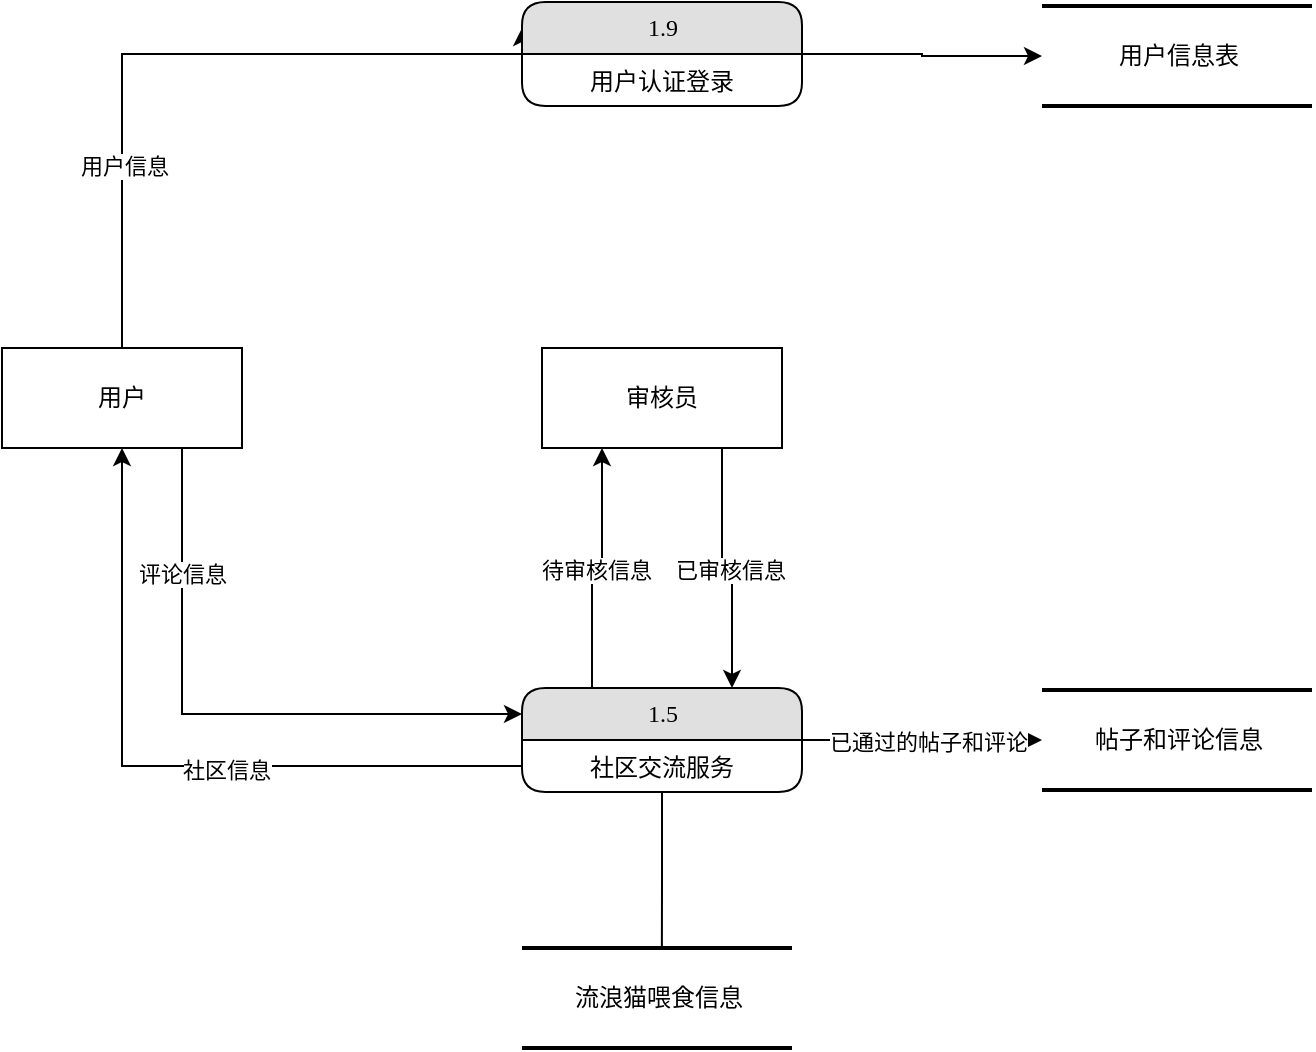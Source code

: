<mxfile version="22.1.7" type="github">
  <diagram name="Page-1" id="52a04d89-c75d-2922-d76d-85b35f80e030">
    <mxGraphModel dx="1477" dy="995" grid="1" gridSize="10" guides="1" tooltips="1" connect="1" arrows="1" fold="1" page="1" pageScale="1" pageWidth="1100" pageHeight="850" background="none" math="0" shadow="0">
      <root>
        <mxCell id="0" />
        <mxCell id="1" parent="0" />
        <mxCell id="21ea969265ad0168-30" value="用户信息表" style="html=1;rounded=0;shadow=0;comic=0;labelBackgroundColor=none;strokeWidth=2;fontFamily=Verdana;fontSize=12;align=center;shape=mxgraph.ios7ui.horLines;" parent="1" vertex="1">
          <mxGeometry x="610" y="109" width="135" height="50" as="geometry" />
        </mxCell>
        <mxCell id="17472293e6e8944d-4" value="帖子和评论信息" style="html=1;rounded=0;shadow=0;comic=0;labelBackgroundColor=none;strokeWidth=2;fontFamily=Verdana;fontSize=12;align=center;shape=mxgraph.ios7ui.horLines;" parent="1" vertex="1">
          <mxGeometry x="610" y="451" width="135" height="50" as="geometry" />
        </mxCell>
        <mxCell id="dwps5ERsAA-hx8bJXmVy-15" style="edgeStyle=orthogonalEdgeStyle;rounded=0;orthogonalLoop=1;jettySize=auto;html=1;exitX=0.75;exitY=1;exitDx=0;exitDy=0;entryX=0.75;entryY=0;entryDx=0;entryDy=0;" edge="1" parent="1" source="17472293e6e8944d-29" target="1fdf3b25b50cf41e-1">
          <mxGeometry relative="1" as="geometry" />
        </mxCell>
        <mxCell id="dwps5ERsAA-hx8bJXmVy-16" value="已审核信息" style="edgeLabel;html=1;align=center;verticalAlign=middle;resizable=0;points=[];" vertex="1" connectable="0" parent="dwps5ERsAA-hx8bJXmVy-15">
          <mxGeometry x="0.074" y="-1" relative="1" as="geometry">
            <mxPoint y="-1" as="offset" />
          </mxGeometry>
        </mxCell>
        <mxCell id="17472293e6e8944d-29" value="审核员" style="whiteSpace=wrap;html=1;rounded=0;shadow=0;comic=0;labelBackgroundColor=none;strokeWidth=1;fontFamily=Verdana;fontSize=12;align=center;" parent="1" vertex="1">
          <mxGeometry x="360" y="280" width="120" height="50" as="geometry" />
        </mxCell>
        <mxCell id="dwps5ERsAA-hx8bJXmVy-2" style="edgeStyle=orthogonalEdgeStyle;rounded=0;orthogonalLoop=1;jettySize=auto;html=1;exitX=0.75;exitY=1;exitDx=0;exitDy=0;entryX=0;entryY=0.25;entryDx=0;entryDy=0;" edge="1" parent="1" source="17472293e6e8944d-30" target="1fdf3b25b50cf41e-1">
          <mxGeometry relative="1" as="geometry" />
        </mxCell>
        <mxCell id="dwps5ERsAA-hx8bJXmVy-4" value="评论信息" style="edgeLabel;html=1;align=center;verticalAlign=middle;resizable=0;points=[];" vertex="1" connectable="0" parent="dwps5ERsAA-hx8bJXmVy-2">
          <mxGeometry x="-0.59" relative="1" as="geometry">
            <mxPoint y="1" as="offset" />
          </mxGeometry>
        </mxCell>
        <mxCell id="dwps5ERsAA-hx8bJXmVy-8" style="edgeStyle=orthogonalEdgeStyle;rounded=0;orthogonalLoop=1;jettySize=auto;html=1;exitX=0.5;exitY=0;exitDx=0;exitDy=0;entryX=0;entryY=0.25;entryDx=0;entryDy=0;" edge="1" parent="1" source="17472293e6e8944d-30" target="1fdf3b25b50cf41e-11">
          <mxGeometry relative="1" as="geometry">
            <Array as="points">
              <mxPoint x="150" y="133" />
              <mxPoint x="350" y="133" />
            </Array>
          </mxGeometry>
        </mxCell>
        <mxCell id="dwps5ERsAA-hx8bJXmVy-9" value="用户信息" style="edgeLabel;html=1;align=center;verticalAlign=middle;resizable=0;points=[];" vertex="1" connectable="0" parent="dwps5ERsAA-hx8bJXmVy-8">
          <mxGeometry x="-0.495" y="-1" relative="1" as="geometry">
            <mxPoint as="offset" />
          </mxGeometry>
        </mxCell>
        <mxCell id="17472293e6e8944d-30" value="用户" style="whiteSpace=wrap;html=1;rounded=0;shadow=0;comic=0;labelBackgroundColor=none;strokeWidth=1;fontFamily=Verdana;fontSize=12;align=center;" parent="1" vertex="1">
          <mxGeometry x="90" y="280" width="120" height="50" as="geometry" />
        </mxCell>
        <mxCell id="dwps5ERsAA-hx8bJXmVy-6" style="edgeStyle=orthogonalEdgeStyle;rounded=0;orthogonalLoop=1;jettySize=auto;html=1;exitX=1;exitY=0.5;exitDx=0;exitDy=0;" edge="1" parent="1" source="1fdf3b25b50cf41e-1" target="17472293e6e8944d-4">
          <mxGeometry relative="1" as="geometry" />
        </mxCell>
        <mxCell id="dwps5ERsAA-hx8bJXmVy-7" value="已通过的帖子和评论" style="edgeLabel;html=1;align=center;verticalAlign=middle;resizable=0;points=[];" vertex="1" connectable="0" parent="dwps5ERsAA-hx8bJXmVy-6">
          <mxGeometry x="0.052" y="-1" relative="1" as="geometry">
            <mxPoint as="offset" />
          </mxGeometry>
        </mxCell>
        <mxCell id="dwps5ERsAA-hx8bJXmVy-12" style="edgeStyle=orthogonalEdgeStyle;rounded=0;orthogonalLoop=1;jettySize=auto;html=1;exitX=0.25;exitY=0;exitDx=0;exitDy=0;entryX=0.25;entryY=1;entryDx=0;entryDy=0;" edge="1" parent="1" source="1fdf3b25b50cf41e-1" target="17472293e6e8944d-29">
          <mxGeometry relative="1" as="geometry" />
        </mxCell>
        <mxCell id="dwps5ERsAA-hx8bJXmVy-14" value="待审核信息" style="edgeLabel;html=1;align=center;verticalAlign=middle;resizable=0;points=[];" vertex="1" connectable="0" parent="dwps5ERsAA-hx8bJXmVy-12">
          <mxGeometry x="-0.016" y="-1" relative="1" as="geometry">
            <mxPoint as="offset" />
          </mxGeometry>
        </mxCell>
        <mxCell id="dwps5ERsAA-hx8bJXmVy-17" style="edgeStyle=orthogonalEdgeStyle;rounded=0;orthogonalLoop=1;jettySize=auto;html=1;exitX=0.5;exitY=1;exitDx=0;exitDy=0;" edge="1" parent="1" source="1fdf3b25b50cf41e-1">
          <mxGeometry relative="1" as="geometry">
            <mxPoint x="419.923" y="590" as="targetPoint" />
          </mxGeometry>
        </mxCell>
        <mxCell id="1fdf3b25b50cf41e-1" value="1.5" style="swimlane;html=1;fontStyle=0;childLayout=stackLayout;horizontal=1;startSize=26;fillColor=#e0e0e0;horizontalStack=0;resizeParent=1;resizeLast=0;collapsible=1;marginBottom=0;swimlaneFillColor=#ffffff;align=center;rounded=1;shadow=0;comic=0;labelBackgroundColor=none;strokeWidth=1;fontFamily=Verdana;fontSize=12" parent="1" vertex="1">
          <mxGeometry x="350" y="450" width="140" height="52" as="geometry" />
        </mxCell>
        <mxCell id="1fdf3b25b50cf41e-2" value="社区交流服务" style="text;html=1;strokeColor=none;fillColor=none;spacingLeft=4;spacingRight=4;whiteSpace=wrap;overflow=hidden;rotatable=0;points=[[0,0.5],[1,0.5]];portConstraint=eastwest;align=center;" parent="1fdf3b25b50cf41e-1" vertex="1">
          <mxGeometry y="26" width="140" height="26" as="geometry" />
        </mxCell>
        <mxCell id="1fdf3b25b50cf41e-6" value="流浪猫喂食信息" style="html=1;rounded=0;shadow=0;comic=0;labelBackgroundColor=none;strokeWidth=2;fontFamily=Verdana;fontSize=12;align=center;shape=mxgraph.ios7ui.horLines;" parent="1" vertex="1">
          <mxGeometry x="350" y="580" width="135" height="50" as="geometry" />
        </mxCell>
        <mxCell id="dwps5ERsAA-hx8bJXmVy-11" style="edgeStyle=orthogonalEdgeStyle;rounded=0;orthogonalLoop=1;jettySize=auto;html=1;exitX=1;exitY=0.5;exitDx=0;exitDy=0;" edge="1" parent="1" source="1fdf3b25b50cf41e-11" target="21ea969265ad0168-30">
          <mxGeometry relative="1" as="geometry" />
        </mxCell>
        <mxCell id="1fdf3b25b50cf41e-11" value="1.9" style="swimlane;html=1;fontStyle=0;childLayout=stackLayout;horizontal=1;startSize=26;fillColor=#e0e0e0;horizontalStack=0;resizeParent=1;resizeLast=0;collapsible=1;marginBottom=0;swimlaneFillColor=#ffffff;align=center;rounded=1;shadow=0;comic=0;labelBackgroundColor=none;strokeWidth=1;fontFamily=Verdana;fontSize=12" parent="1" vertex="1">
          <mxGeometry x="350" y="107" width="140" height="52" as="geometry" />
        </mxCell>
        <mxCell id="1fdf3b25b50cf41e-12" value="用户认证登录" style="text;html=1;strokeColor=none;fillColor=none;spacingLeft=4;spacingRight=4;whiteSpace=wrap;overflow=hidden;rotatable=0;points=[[0,0.5],[1,0.5]];portConstraint=eastwest;align=center;" parent="1fdf3b25b50cf41e-11" vertex="1">
          <mxGeometry y="26" width="140" height="26" as="geometry" />
        </mxCell>
        <mxCell id="dwps5ERsAA-hx8bJXmVy-3" style="edgeStyle=orthogonalEdgeStyle;rounded=0;orthogonalLoop=1;jettySize=auto;html=1;exitX=0;exitY=0.5;exitDx=0;exitDy=0;" edge="1" parent="1" source="1fdf3b25b50cf41e-2" target="17472293e6e8944d-30">
          <mxGeometry relative="1" as="geometry" />
        </mxCell>
        <mxCell id="dwps5ERsAA-hx8bJXmVy-5" value="社区信息" style="edgeLabel;html=1;align=center;verticalAlign=middle;resizable=0;points=[];" vertex="1" connectable="0" parent="dwps5ERsAA-hx8bJXmVy-3">
          <mxGeometry x="-0.175" y="2" relative="1" as="geometry">
            <mxPoint as="offset" />
          </mxGeometry>
        </mxCell>
      </root>
    </mxGraphModel>
  </diagram>
</mxfile>
